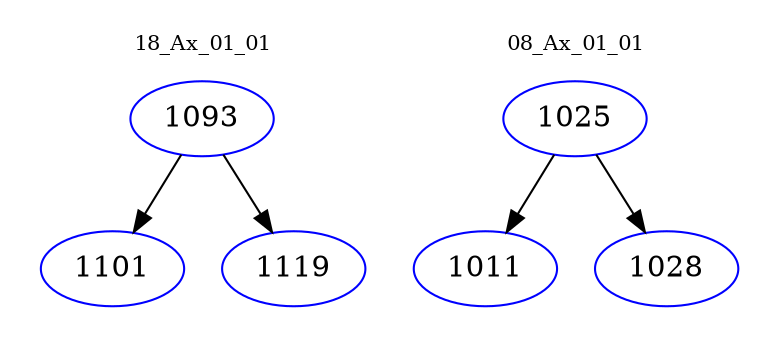 digraph{
subgraph cluster_0 {
color = white
label = "18_Ax_01_01";
fontsize=10;
T0_1093 [label="1093", color="blue"]
T0_1093 -> T0_1101 [color="black"]
T0_1101 [label="1101", color="blue"]
T0_1093 -> T0_1119 [color="black"]
T0_1119 [label="1119", color="blue"]
}
subgraph cluster_1 {
color = white
label = "08_Ax_01_01";
fontsize=10;
T1_1025 [label="1025", color="blue"]
T1_1025 -> T1_1011 [color="black"]
T1_1011 [label="1011", color="blue"]
T1_1025 -> T1_1028 [color="black"]
T1_1028 [label="1028", color="blue"]
}
}
